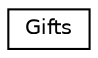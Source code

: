 digraph "Graphical Class Hierarchy"
{
  edge [fontname="Helvetica",fontsize="10",labelfontname="Helvetica",labelfontsize="10"];
  node [fontname="Helvetica",fontsize="10",shape=record];
  rankdir="LR";
  Node1 [label="Gifts",height=0.2,width=0.4,color="black", fillcolor="white", style="filled",URL="$classGifts.html"];
}
